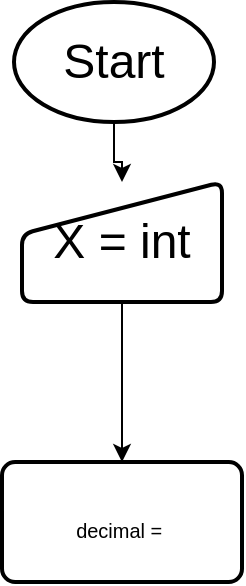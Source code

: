 <mxfile version="16.5.6" type="github">
  <diagram id="y3EiybXIKnw3bC-tVcGD" name="Page-1">
    <mxGraphModel dx="868" dy="442" grid="1" gridSize="10" guides="1" tooltips="1" connect="1" arrows="1" fold="1" page="1" pageScale="1" pageWidth="827" pageHeight="1169" math="0" shadow="0">
      <root>
        <mxCell id="0" />
        <mxCell id="1" parent="0" />
        <mxCell id="rb5BarkwwTpu1mekzSuI-3" value="" style="edgeStyle=orthogonalEdgeStyle;rounded=0;orthogonalLoop=1;jettySize=auto;html=1;fontSize=24;" edge="1" parent="1" source="rb5BarkwwTpu1mekzSuI-1" target="rb5BarkwwTpu1mekzSuI-2">
          <mxGeometry relative="1" as="geometry" />
        </mxCell>
        <mxCell id="rb5BarkwwTpu1mekzSuI-1" value="&lt;font style=&quot;font-size: 24px&quot;&gt;Start&lt;/font&gt;" style="strokeWidth=2;html=1;shape=mxgraph.flowchart.start_1;whiteSpace=wrap;" vertex="1" parent="1">
          <mxGeometry x="360" y="20" width="100" height="60" as="geometry" />
        </mxCell>
        <mxCell id="rb5BarkwwTpu1mekzSuI-5" value="" style="edgeStyle=orthogonalEdgeStyle;rounded=0;orthogonalLoop=1;jettySize=auto;html=1;fontSize=24;" edge="1" parent="1" source="rb5BarkwwTpu1mekzSuI-2" target="rb5BarkwwTpu1mekzSuI-4">
          <mxGeometry relative="1" as="geometry" />
        </mxCell>
        <mxCell id="rb5BarkwwTpu1mekzSuI-2" value="X = int" style="html=1;strokeWidth=2;shape=manualInput;whiteSpace=wrap;rounded=1;size=26;arcSize=11;fontSize=24;" vertex="1" parent="1">
          <mxGeometry x="364" y="110" width="100" height="60" as="geometry" />
        </mxCell>
        <mxCell id="rb5BarkwwTpu1mekzSuI-4" value="&lt;font size=&quot;1&quot;&gt;decimal =&amp;nbsp;&lt;/font&gt;" style="whiteSpace=wrap;html=1;fontSize=24;strokeWidth=2;rounded=1;arcSize=11;" vertex="1" parent="1">
          <mxGeometry x="354" y="250" width="120" height="60" as="geometry" />
        </mxCell>
      </root>
    </mxGraphModel>
  </diagram>
</mxfile>

